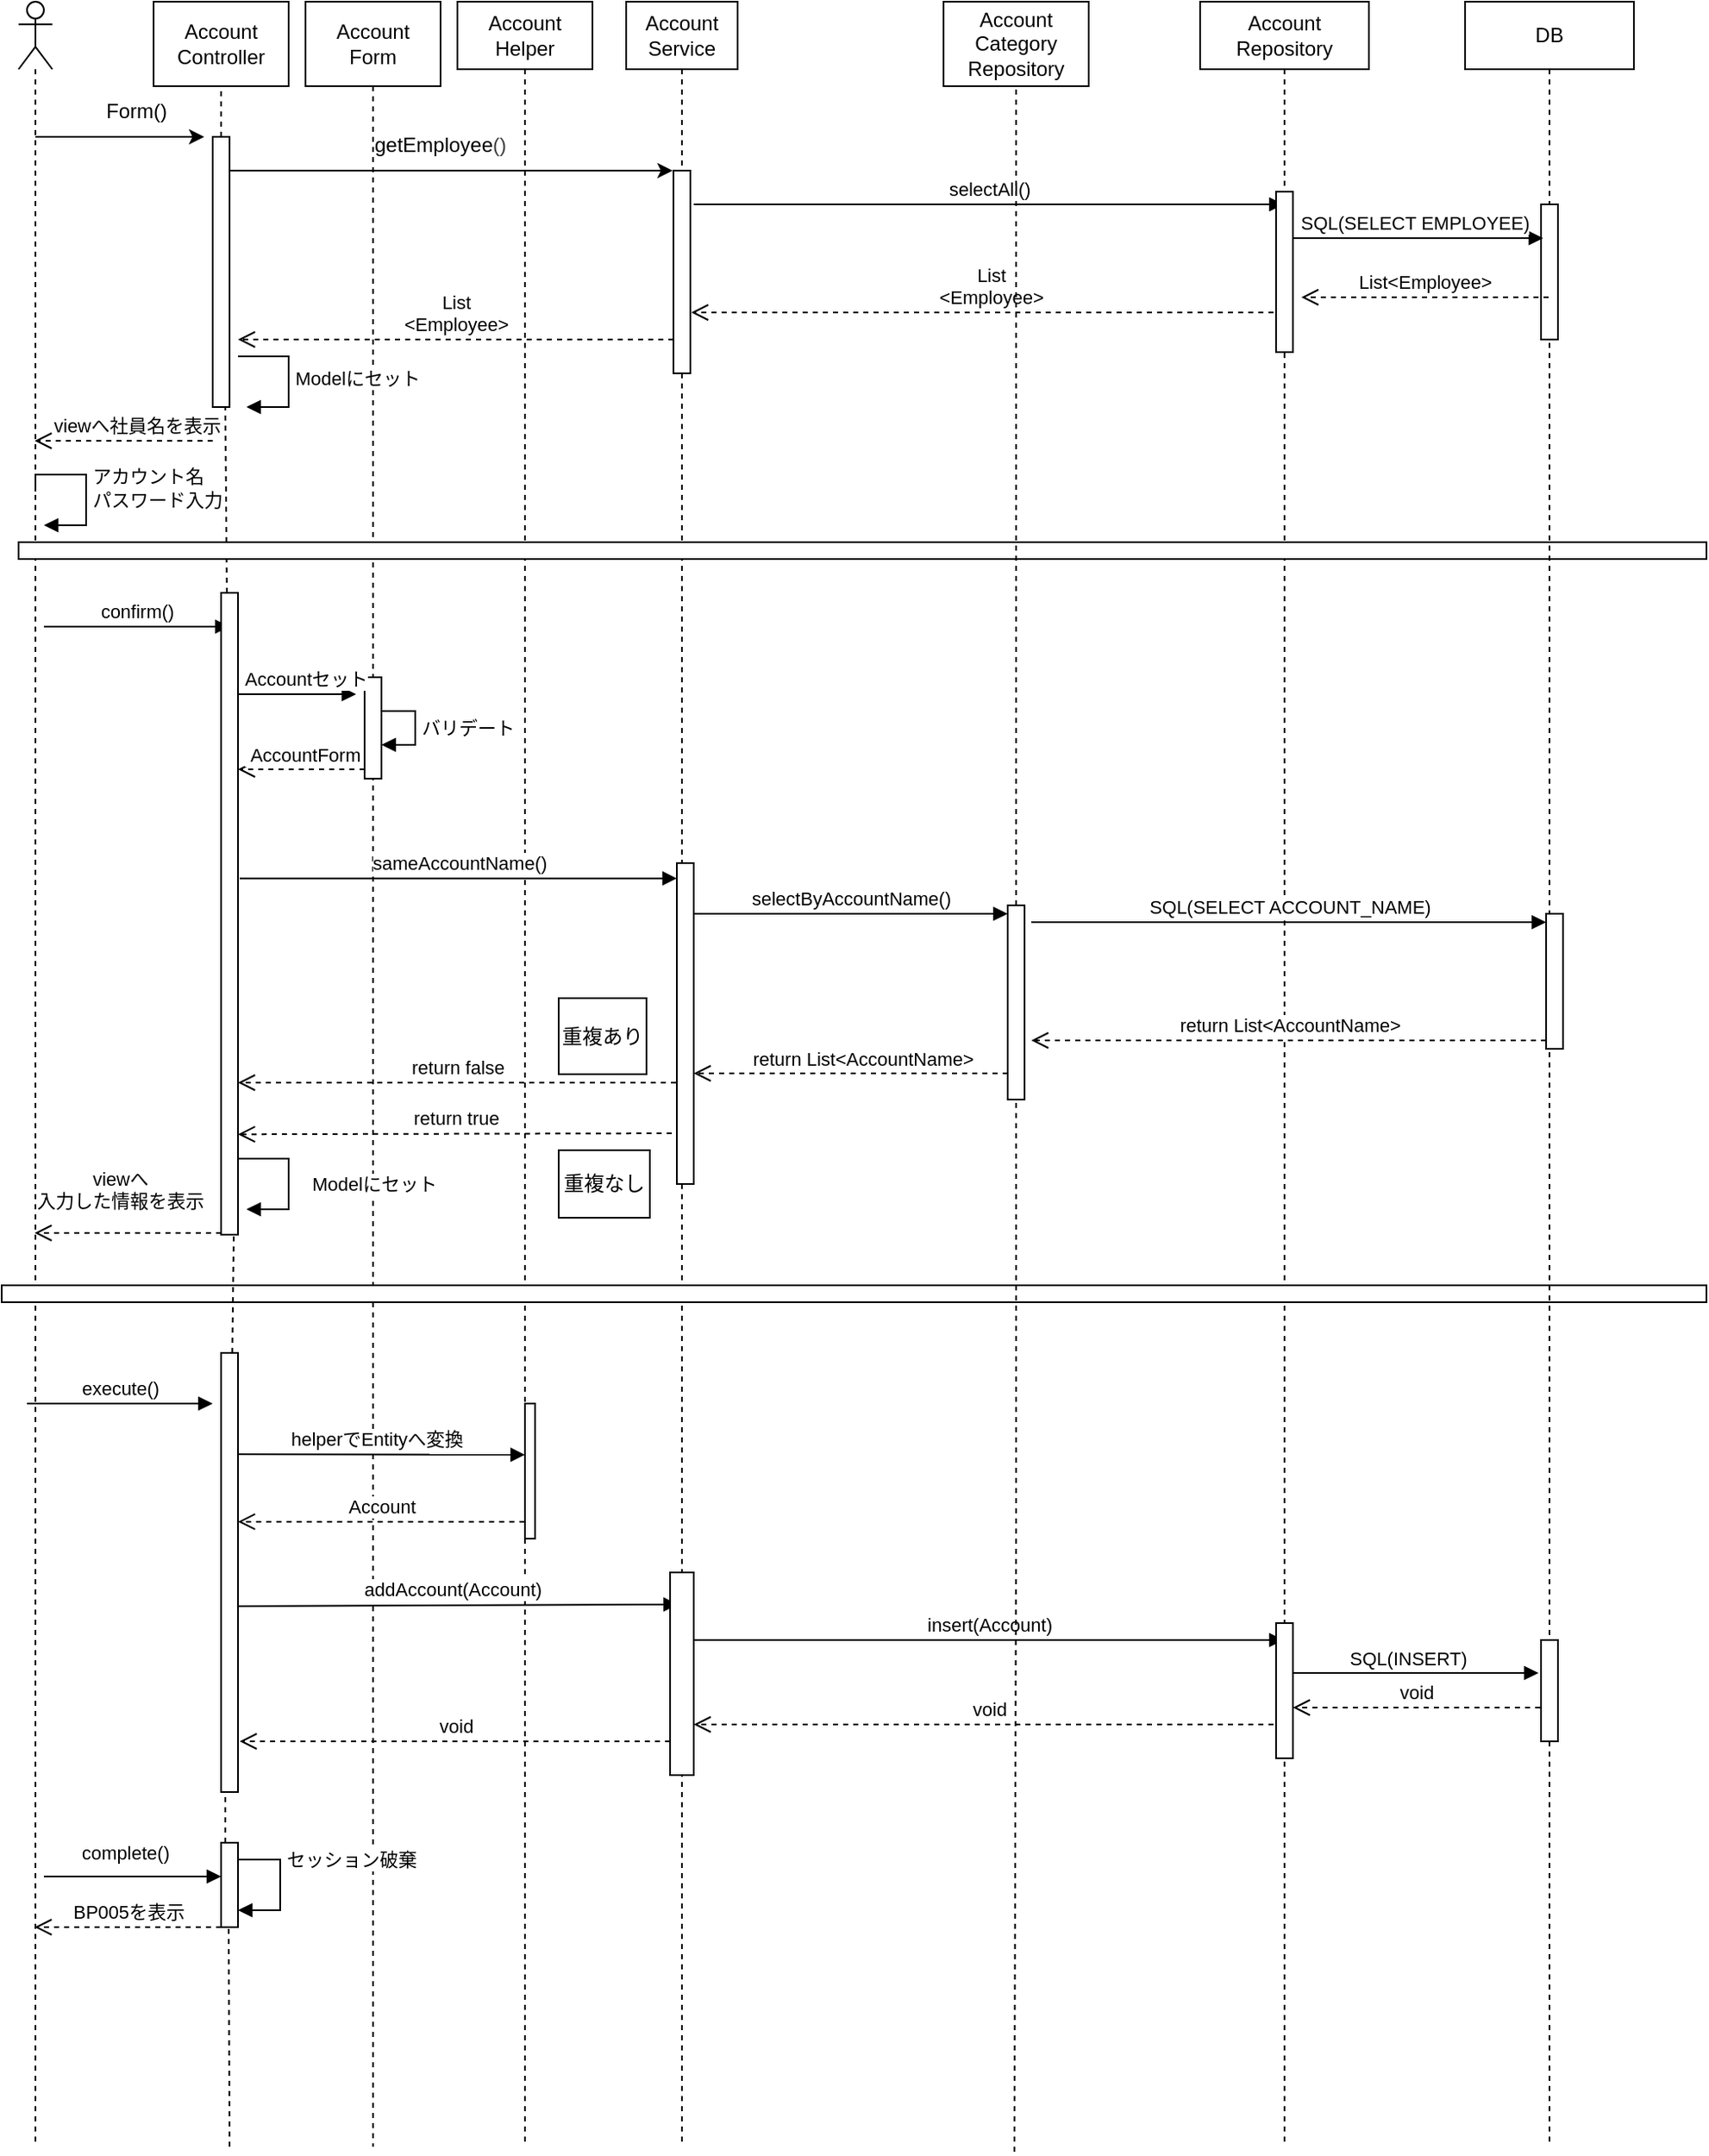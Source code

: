 <mxfile>
    <diagram id="8Y_KLipHC2Sg12ouKVlJ" name="UC009 シーケンス図">
        <mxGraphModel dx="1822" dy="419" grid="1" gridSize="10" guides="1" tooltips="1" connect="1" arrows="1" fold="1" page="1" pageScale="1" pageWidth="827" pageHeight="1169" math="0" shadow="0">
            <root>
                <mxCell id="0"/>
                <mxCell id="1" parent="0"/>
                <mxCell id="s8Jeu8fIViUJOuyywlp3-1" value="Account&lt;br&gt;&lt;div&gt;Controller&lt;/div&gt;" style="rounded=0;whiteSpace=wrap;html=1;" parent="1" vertex="1">
                    <mxGeometry x="50" y="50" width="80" height="50" as="geometry"/>
                </mxCell>
                <mxCell id="s8Jeu8fIViUJOuyywlp3-4" value="Account&lt;br&gt;&lt;div&gt;Category&lt;/div&gt;&lt;div&gt;Repository&lt;/div&gt;" style="rounded=0;whiteSpace=wrap;html=1;" parent="1" vertex="1">
                    <mxGeometry x="518" y="50" width="86" height="50" as="geometry"/>
                </mxCell>
                <mxCell id="s8Jeu8fIViUJOuyywlp3-12" value="" style="endArrow=classic;html=1;rounded=0;" parent="1" source="s8Jeu8fIViUJOuyywlp3-32" edge="1">
                    <mxGeometry width="50" height="50" relative="1" as="geometry">
                        <mxPoint x="-10" y="130" as="sourcePoint"/>
                        <mxPoint x="80" y="130" as="targetPoint"/>
                    </mxGeometry>
                </mxCell>
                <mxCell id="s8Jeu8fIViUJOuyywlp3-13" value="" style="rounded=0;whiteSpace=wrap;html=1;" parent="1" vertex="1">
                    <mxGeometry x="85" y="130" width="10" height="160" as="geometry"/>
                </mxCell>
                <mxCell id="s8Jeu8fIViUJOuyywlp3-15" value="" style="endArrow=none;dashed=1;html=1;rounded=0;exitX=0.5;exitY=0;exitDx=0;exitDy=0;" parent="1" source="s8Jeu8fIViUJOuyywlp3-13" edge="1">
                    <mxGeometry width="50" height="50" relative="1" as="geometry">
                        <mxPoint x="90" y="210" as="sourcePoint"/>
                        <mxPoint x="90" y="100" as="targetPoint"/>
                    </mxGeometry>
                </mxCell>
                <mxCell id="s8Jeu8fIViUJOuyywlp3-16" value="" style="endArrow=none;dashed=1;html=1;rounded=0;entryX=0.75;entryY=1;entryDx=0;entryDy=0;" parent="1" source="s8Jeu8fIViUJOuyywlp3-80" target="s8Jeu8fIViUJOuyywlp3-13" edge="1">
                    <mxGeometry width="50" height="50" relative="1" as="geometry">
                        <mxPoint x="93" y="960" as="sourcePoint"/>
                        <mxPoint x="130" y="240" as="targetPoint"/>
                    </mxGeometry>
                </mxCell>
                <mxCell id="s8Jeu8fIViUJOuyywlp3-18" value="Form()" style="text;html=1;align=center;verticalAlign=middle;whiteSpace=wrap;rounded=0;" parent="1" vertex="1">
                    <mxGeometry x="10" y="100" width="60" height="30" as="geometry"/>
                </mxCell>
                <mxCell id="s8Jeu8fIViUJOuyywlp3-19" value="" style="endArrow=classic;html=1;rounded=0;" parent="1" edge="1">
                    <mxGeometry width="50" height="50" relative="1" as="geometry">
                        <mxPoint x="95" y="150" as="sourcePoint"/>
                        <mxPoint x="357.5" y="150" as="targetPoint"/>
                    </mxGeometry>
                </mxCell>
                <mxCell id="s8Jeu8fIViUJOuyywlp3-23" value="getEmployee&lt;span style=&quot;color: rgb(63, 63, 63); background-color: transparent;&quot;&gt;()&lt;/span&gt;" style="text;html=1;align=center;verticalAlign=middle;whiteSpace=wrap;rounded=0;" parent="1" vertex="1">
                    <mxGeometry x="190" y="120" width="60" height="30" as="geometry"/>
                </mxCell>
                <mxCell id="s8Jeu8fIViUJOuyywlp3-31" value="selectAll()" style="html=1;verticalAlign=bottom;endArrow=block;curved=0;rounded=0;" parent="1" edge="1" target="s8Jeu8fIViUJOuyywlp3-36">
                    <mxGeometry width="80" relative="1" as="geometry">
                        <mxPoint x="370" y="170" as="sourcePoint"/>
                        <mxPoint x="550" y="170" as="targetPoint"/>
                    </mxGeometry>
                </mxCell>
                <mxCell id="s8Jeu8fIViUJOuyywlp3-32" value="" style="shape=umlLifeline;perimeter=lifelinePerimeter;whiteSpace=wrap;html=1;container=1;dropTarget=0;collapsible=0;recursiveResize=0;outlineConnect=0;portConstraint=eastwest;newEdgeStyle={&quot;curved&quot;:0,&quot;rounded&quot;:0};participant=umlActor;" parent="1" vertex="1">
                    <mxGeometry x="-30" y="50" width="20" height="1270" as="geometry"/>
                </mxCell>
                <mxCell id="s8Jeu8fIViUJOuyywlp3-33" value="Account&lt;br&gt;&lt;div&gt;Form&lt;/div&gt;" style="shape=umlLifeline;perimeter=lifelinePerimeter;whiteSpace=wrap;html=1;container=1;dropTarget=0;collapsible=0;recursiveResize=0;outlineConnect=0;portConstraint=eastwest;newEdgeStyle={&quot;curved&quot;:0,&quot;rounded&quot;:0};size=50;" parent="1" vertex="1">
                    <mxGeometry x="140" y="50" width="80" height="1270" as="geometry"/>
                </mxCell>
                <mxCell id="s8Jeu8fIViUJOuyywlp3-83" value="" style="html=1;points=[[0,0,0,0,5],[0,1,0,0,-5],[1,0,0,0,5],[1,1,0,0,-5]];perimeter=orthogonalPerimeter;outlineConnect=0;targetShapes=umlLifeline;portConstraint=eastwest;newEdgeStyle={&quot;curved&quot;:0,&quot;rounded&quot;:0};" parent="s8Jeu8fIViUJOuyywlp3-33" vertex="1">
                    <mxGeometry x="35" y="400" width="10" height="60" as="geometry"/>
                </mxCell>
                <mxCell id="s8Jeu8fIViUJOuyywlp3-84" value="バリデート" style="html=1;align=left;spacingLeft=2;endArrow=block;rounded=0;edgeStyle=orthogonalEdgeStyle;curved=0;rounded=0;" parent="s8Jeu8fIViUJOuyywlp3-33" source="s8Jeu8fIViUJOuyywlp3-83" target="s8Jeu8fIViUJOuyywlp3-83" edge="1">
                    <mxGeometry relative="1" as="geometry">
                        <mxPoint x="35" y="380" as="sourcePoint"/>
                        <Array as="points"/>
                    </mxGeometry>
                </mxCell>
                <mxCell id="s8Jeu8fIViUJOuyywlp3-34" value="Account&lt;div&gt;Helper&lt;/div&gt;" style="shape=umlLifeline;perimeter=lifelinePerimeter;whiteSpace=wrap;html=1;container=1;dropTarget=0;collapsible=0;recursiveResize=0;outlineConnect=0;portConstraint=eastwest;newEdgeStyle={&quot;curved&quot;:0,&quot;rounded&quot;:0};" parent="1" vertex="1">
                    <mxGeometry x="230" y="50" width="80" height="1270" as="geometry"/>
                </mxCell>
                <mxCell id="s8Jeu8fIViUJOuyywlp3-35" value="Account&lt;br&gt;&lt;div&gt;Service&lt;/div&gt;" style="shape=umlLifeline;perimeter=lifelinePerimeter;whiteSpace=wrap;html=1;container=1;dropTarget=0;collapsible=0;recursiveResize=0;outlineConnect=0;portConstraint=eastwest;newEdgeStyle={&quot;curved&quot;:0,&quot;rounded&quot;:0};" parent="1" vertex="1">
                    <mxGeometry x="330" y="50" width="66" height="1270" as="geometry"/>
                </mxCell>
                <mxCell id="s8Jeu8fIViUJOuyywlp3-37" value="" style="html=1;points=[[0,0,0,0,5],[0,1,0,0,-5],[1,0,0,0,5],[1,1,0,0,-5]];perimeter=orthogonalPerimeter;outlineConnect=0;targetShapes=umlLifeline;portConstraint=eastwest;newEdgeStyle={&quot;curved&quot;:0,&quot;rounded&quot;:0};" parent="s8Jeu8fIViUJOuyywlp3-35" vertex="1">
                    <mxGeometry x="28" y="100" width="10" height="120" as="geometry"/>
                </mxCell>
                <mxCell id="ohODwQGD-HHK7KQ1DOJq-2" value="" style="html=1;points=[[0,0,0,0,5],[0,1,0,0,-5],[1,0,0,0,5],[1,1,0,0,-5]];perimeter=orthogonalPerimeter;outlineConnect=0;targetShapes=umlLifeline;portConstraint=eastwest;newEdgeStyle={&quot;curved&quot;:0,&quot;rounded&quot;:0};" parent="s8Jeu8fIViUJOuyywlp3-35" vertex="1">
                    <mxGeometry x="30" y="510" width="10" height="190" as="geometry"/>
                </mxCell>
                <mxCell id="s8Jeu8fIViUJOuyywlp3-36" value="Account&lt;br&gt;&lt;div&gt;Repository&lt;/div&gt;" style="shape=umlLifeline;perimeter=lifelinePerimeter;whiteSpace=wrap;html=1;container=1;dropTarget=0;collapsible=0;recursiveResize=0;outlineConnect=0;portConstraint=eastwest;newEdgeStyle={&quot;curved&quot;:0,&quot;rounded&quot;:0};" parent="1" vertex="1">
                    <mxGeometry x="670" y="50" width="100" height="1270" as="geometry"/>
                </mxCell>
                <mxCell id="s8Jeu8fIViUJOuyywlp3-39" value="confirm()" style="html=1;verticalAlign=bottom;endArrow=block;curved=0;rounded=0;" parent="1" edge="1">
                    <mxGeometry relative="1" as="geometry">
                        <mxPoint x="-15" y="420" as="sourcePoint"/>
                        <mxPoint x="95" y="420" as="targetPoint"/>
                    </mxGeometry>
                </mxCell>
                <mxCell id="s8Jeu8fIViUJOuyywlp3-43" value="Accountセット" style="html=1;verticalAlign=bottom;endArrow=block;curved=0;rounded=0;entryX=0;entryY=0;entryDx=0;entryDy=5;" parent="1" edge="1">
                    <mxGeometry x="0.2" relative="1" as="geometry">
                        <mxPoint x="95" y="460" as="sourcePoint"/>
                        <mxPoint x="170" y="460" as="targetPoint"/>
                        <mxPoint as="offset"/>
                    </mxGeometry>
                </mxCell>
                <mxCell id="s8Jeu8fIViUJOuyywlp3-49" value="Account" style="html=1;verticalAlign=bottom;endArrow=open;dashed=1;endSize=8;curved=0;rounded=0;entryX=1;entryY=0.346;entryDx=0;entryDy=0;entryPerimeter=0;" parent="1" edge="1">
                    <mxGeometry x="0.003" relative="1" as="geometry">
                        <mxPoint x="100" y="949.96" as="targetPoint"/>
                        <mxPoint x="269.75" y="950" as="sourcePoint"/>
                        <mxPoint as="offset"/>
                    </mxGeometry>
                </mxCell>
                <mxCell id="s8Jeu8fIViUJOuyywlp3-51" value="addAccount(Account)" style="html=1;verticalAlign=bottom;endArrow=block;curved=0;rounded=0;entryX=0.333;entryY=0.158;entryDx=0;entryDy=0;entryPerimeter=0;" parent="1" target="s8Jeu8fIViUJOuyywlp3-89" edge="1">
                    <mxGeometry x="-0.002" width="80" relative="1" as="geometry">
                        <mxPoint x="95" y="1000" as="sourcePoint"/>
                        <mxPoint x="350" y="1000" as="targetPoint"/>
                        <mxPoint as="offset"/>
                    </mxGeometry>
                </mxCell>
                <mxCell id="s8Jeu8fIViUJOuyywlp3-52" value="insert(Account)" style="html=1;verticalAlign=bottom;endArrow=block;curved=0;rounded=0;" parent="1" target="s8Jeu8fIViUJOuyywlp3-36" edge="1">
                    <mxGeometry width="80" relative="1" as="geometry">
                        <mxPoint x="370" y="1020" as="sourcePoint"/>
                        <mxPoint x="679.5" y="1020" as="targetPoint"/>
                    </mxGeometry>
                </mxCell>
                <mxCell id="s8Jeu8fIViUJOuyywlp3-54" value="complete()" style="html=1;verticalAlign=bottom;endArrow=block;curved=0;rounded=0;" parent="1" edge="1">
                    <mxGeometry x="-0.091" y="5" relative="1" as="geometry">
                        <mxPoint x="-15" y="1160" as="sourcePoint"/>
                        <mxPoint x="90" y="1160" as="targetPoint"/>
                        <mxPoint as="offset"/>
                    </mxGeometry>
                </mxCell>
                <mxCell id="s8Jeu8fIViUJOuyywlp3-56" value="List&lt;div&gt;&amp;lt;Employee&amp;gt;&lt;/div&gt;" style="html=1;verticalAlign=bottom;endArrow=open;dashed=1;endSize=8;curved=0;rounded=0;" parent="1" edge="1" source="s8Jeu8fIViUJOuyywlp3-36">
                    <mxGeometry x="-0.011" relative="1" as="geometry">
                        <mxPoint x="550" y="234" as="sourcePoint"/>
                        <mxPoint x="368.5" y="234" as="targetPoint"/>
                        <mxPoint as="offset"/>
                    </mxGeometry>
                </mxCell>
                <mxCell id="s8Jeu8fIViUJOuyywlp3-57" value="List&lt;div&gt;&amp;lt;Employee&amp;gt;&lt;/div&gt;" style="html=1;verticalAlign=bottom;endArrow=open;dashed=1;endSize=8;curved=0;rounded=0;" parent="1" source="s8Jeu8fIViUJOuyywlp3-37" edge="1">
                    <mxGeometry relative="1" as="geometry">
                        <mxPoint x="350" y="220" as="sourcePoint"/>
                        <mxPoint x="100" y="250" as="targetPoint"/>
                    </mxGeometry>
                </mxCell>
                <mxCell id="s8Jeu8fIViUJOuyywlp3-44" value="&amp;nbsp;AccountForm" style="html=1;verticalAlign=bottom;endArrow=open;dashed=1;endSize=8;curved=0;rounded=0;exitX=0;exitY=1;exitDx=0;exitDy=-5;" parent="1" edge="1">
                    <mxGeometry relative="1" as="geometry">
                        <mxPoint x="100" y="504.5" as="targetPoint"/>
                        <mxPoint x="175" y="504.5" as="sourcePoint"/>
                    </mxGeometry>
                </mxCell>
                <mxCell id="s8Jeu8fIViUJOuyywlp3-60" value="void" style="html=1;verticalAlign=bottom;endArrow=open;dashed=1;endSize=8;curved=0;rounded=0;" parent="1" source="s8Jeu8fIViUJOuyywlp3-36" edge="1">
                    <mxGeometry relative="1" as="geometry">
                        <mxPoint x="671.5" y="1070" as="sourcePoint"/>
                        <mxPoint x="370" y="1070" as="targetPoint"/>
                    </mxGeometry>
                </mxCell>
                <mxCell id="s8Jeu8fIViUJOuyywlp3-61" value="void" style="html=1;verticalAlign=bottom;endArrow=open;dashed=1;endSize=8;curved=0;rounded=0;" parent="1" edge="1">
                    <mxGeometry relative="1" as="geometry">
                        <mxPoint x="356" y="1080" as="sourcePoint"/>
                        <mxPoint x="101" y="1080" as="targetPoint"/>
                    </mxGeometry>
                </mxCell>
                <mxCell id="s8Jeu8fIViUJOuyywlp3-48" value="helperでEntityへ変換" style="html=1;verticalAlign=bottom;endArrow=block;curved=0;rounded=0;entryX=0;entryY=0.379;entryDx=0;entryDy=0;entryPerimeter=0;" parent="1" target="s8Jeu8fIViUJOuyywlp3-88" edge="1">
                    <mxGeometry relative="1" as="geometry">
                        <mxPoint x="95" y="910" as="sourcePoint"/>
                        <mxPoint x="260" y="910" as="targetPoint"/>
                    </mxGeometry>
                </mxCell>
                <mxCell id="s8Jeu8fIViUJOuyywlp3-62" value="viewへ社員名を表示" style="html=1;verticalAlign=bottom;endArrow=open;dashed=1;endSize=8;curved=0;rounded=0;" parent="1" edge="1">
                    <mxGeometry x="-0.147" relative="1" as="geometry">
                        <mxPoint x="85" y="310" as="sourcePoint"/>
                        <mxPoint x="-20.5" y="310" as="targetPoint"/>
                        <mxPoint as="offset"/>
                        <Array as="points"/>
                    </mxGeometry>
                </mxCell>
                <mxCell id="s8Jeu8fIViUJOuyywlp3-63" value="viewへ&lt;div&gt;入力した情報を表示&lt;/div&gt;" style="html=1;verticalAlign=bottom;endArrow=open;dashed=1;endSize=8;curved=0;rounded=0;" parent="1" edge="1">
                    <mxGeometry x="0.086" y="-10" relative="1" as="geometry">
                        <mxPoint x="90" y="779" as="sourcePoint"/>
                        <mxPoint x="-20.5" y="779" as="targetPoint"/>
                        <Array as="points">
                            <mxPoint x="50" y="779"/>
                            <mxPoint x="40" y="779"/>
                        </Array>
                        <mxPoint as="offset"/>
                    </mxGeometry>
                </mxCell>
                <mxCell id="s8Jeu8fIViUJOuyywlp3-64" value="BP005を表示" style="html=1;verticalAlign=bottom;endArrow=open;dashed=1;endSize=8;curved=0;rounded=0;" parent="1" edge="1">
                    <mxGeometry relative="1" as="geometry">
                        <mxPoint x="90" y="1190" as="sourcePoint"/>
                        <mxPoint x="-20.5" y="1190" as="targetPoint"/>
                        <mxPoint as="offset"/>
                    </mxGeometry>
                </mxCell>
                <mxCell id="s8Jeu8fIViUJOuyywlp3-65" value="" style="rounded=0;whiteSpace=wrap;html=1;" parent="1" vertex="1">
                    <mxGeometry x="-30" y="370" width="1000" height="10" as="geometry"/>
                </mxCell>
                <mxCell id="s8Jeu8fIViUJOuyywlp3-66" value="" style="rounded=0;whiteSpace=wrap;html=1;" parent="1" vertex="1">
                    <mxGeometry x="-40" y="810" width="1010" height="10" as="geometry"/>
                </mxCell>
                <mxCell id="s8Jeu8fIViUJOuyywlp3-67" value="execute()" style="html=1;verticalAlign=bottom;endArrow=block;curved=0;rounded=0;" parent="1" edge="1">
                    <mxGeometry width="80" relative="1" as="geometry">
                        <mxPoint x="-25" y="880" as="sourcePoint"/>
                        <mxPoint x="85" y="880" as="targetPoint"/>
                    </mxGeometry>
                </mxCell>
                <mxCell id="s8Jeu8fIViUJOuyywlp3-68" value="DB" style="shape=umlLifeline;perimeter=lifelinePerimeter;whiteSpace=wrap;html=1;container=1;dropTarget=0;collapsible=0;recursiveResize=0;outlineConnect=0;portConstraint=eastwest;newEdgeStyle={&quot;curved&quot;:0,&quot;rounded&quot;:0};" parent="1" vertex="1">
                    <mxGeometry x="827" y="50" width="100" height="1270" as="geometry"/>
                </mxCell>
                <mxCell id="s8Jeu8fIViUJOuyywlp3-69" value="" style="html=1;points=[[0,0,0,0,5],[0,1,0,0,-5],[1,0,0,0,5],[1,1,0,0,-5]];perimeter=orthogonalPerimeter;outlineConnect=0;targetShapes=umlLifeline;portConstraint=eastwest;newEdgeStyle={&quot;curved&quot;:0,&quot;rounded&quot;:0};" parent="s8Jeu8fIViUJOuyywlp3-68" vertex="1">
                    <mxGeometry x="45" y="120" width="10" height="80" as="geometry"/>
                </mxCell>
                <mxCell id="s8Jeu8fIViUJOuyywlp3-98" value="" style="html=1;points=[[0,0,0,0,5],[0,1,0,0,-5],[1,0,0,0,5],[1,1,0,0,-5]];perimeter=orthogonalPerimeter;outlineConnect=0;targetShapes=umlLifeline;portConstraint=eastwest;newEdgeStyle={&quot;curved&quot;:0,&quot;rounded&quot;:0};" parent="s8Jeu8fIViUJOuyywlp3-68" vertex="1">
                    <mxGeometry x="45" y="970" width="10" height="60" as="geometry"/>
                </mxCell>
                <mxCell id="__CR3NvaxdOB2-iodrJ0-1" value="" style="html=1;points=[[0,0,0,0,5],[0,1,0,0,-5],[1,0,0,0,5],[1,1,0,0,-5]];perimeter=orthogonalPerimeter;outlineConnect=0;targetShapes=umlLifeline;portConstraint=eastwest;newEdgeStyle={&quot;curved&quot;:0,&quot;rounded&quot;:0};" parent="s8Jeu8fIViUJOuyywlp3-68" vertex="1">
                    <mxGeometry x="48" y="540" width="10" height="80" as="geometry"/>
                </mxCell>
                <mxCell id="__CR3NvaxdOB2-iodrJ0-2" value="SQL(SELECT ACCOUNT_NAME)" style="html=1;verticalAlign=bottom;endArrow=block;curved=0;rounded=0;entryX=0;entryY=0;entryDx=0;entryDy=5;" parent="s8Jeu8fIViUJOuyywlp3-68" target="__CR3NvaxdOB2-iodrJ0-1" edge="1">
                    <mxGeometry relative="1" as="geometry">
                        <mxPoint x="-257" y="545" as="sourcePoint"/>
                        <Array as="points">
                            <mxPoint x="-187" y="545"/>
                        </Array>
                    </mxGeometry>
                </mxCell>
                <mxCell id="s8Jeu8fIViUJOuyywlp3-73" value="" style="endArrow=none;dashed=1;html=1;rounded=0;" parent="1" target="s8Jeu8fIViUJOuyywlp3-4" edge="1">
                    <mxGeometry width="50" height="50" relative="1" as="geometry">
                        <mxPoint x="560" y="1323" as="sourcePoint"/>
                        <mxPoint x="561" y="255" as="targetPoint"/>
                        <Array as="points">
                            <mxPoint x="561" y="950"/>
                        </Array>
                    </mxGeometry>
                </mxCell>
                <mxCell id="s8Jeu8fIViUJOuyywlp3-71" value="List&amp;lt;Employee&amp;gt;" style="html=1;verticalAlign=bottom;endArrow=open;dashed=1;endSize=8;curved=0;rounded=0;" parent="1" source="s8Jeu8fIViUJOuyywlp3-68" edge="1">
                    <mxGeometry relative="1" as="geometry">
                        <mxPoint x="730" y="225" as="targetPoint"/>
                    </mxGeometry>
                </mxCell>
                <mxCell id="s8Jeu8fIViUJOuyywlp3-77" value="Modelにセット" style="html=1;align=left;spacingLeft=2;endArrow=block;rounded=0;edgeStyle=orthogonalEdgeStyle;curved=0;rounded=0;" parent="1" edge="1">
                    <mxGeometry relative="1" as="geometry">
                        <mxPoint x="100" y="260" as="sourcePoint"/>
                        <Array as="points">
                            <mxPoint x="130" y="290"/>
                        </Array>
                        <mxPoint x="105" y="290" as="targetPoint"/>
                    </mxGeometry>
                </mxCell>
                <mxCell id="s8Jeu8fIViUJOuyywlp3-81" value="" style="endArrow=none;dashed=1;html=1;rounded=0;entryX=0.75;entryY=1;entryDx=0;entryDy=0;" parent="1" source="s8Jeu8fIViUJOuyywlp3-86" target="s8Jeu8fIViUJOuyywlp3-80" edge="1">
                    <mxGeometry width="50" height="50" relative="1" as="geometry">
                        <mxPoint x="93" y="960" as="sourcePoint"/>
                        <mxPoint x="93" y="290" as="targetPoint"/>
                    </mxGeometry>
                </mxCell>
                <mxCell id="s8Jeu8fIViUJOuyywlp3-80" value="" style="rounded=0;whiteSpace=wrap;html=1;" parent="1" vertex="1">
                    <mxGeometry x="90" y="400" width="10" height="380" as="geometry"/>
                </mxCell>
                <mxCell id="s8Jeu8fIViUJOuyywlp3-86" value="" style="rounded=0;whiteSpace=wrap;html=1;" parent="1" vertex="1">
                    <mxGeometry x="90" y="850" width="10" height="260" as="geometry"/>
                </mxCell>
                <mxCell id="s8Jeu8fIViUJOuyywlp3-88" value="" style="rounded=0;whiteSpace=wrap;html=1;" parent="1" vertex="1">
                    <mxGeometry x="270" y="880" width="6" height="80" as="geometry"/>
                </mxCell>
                <mxCell id="s8Jeu8fIViUJOuyywlp3-89" value="" style="rounded=0;whiteSpace=wrap;html=1;" parent="1" vertex="1">
                    <mxGeometry x="356" y="980" width="14" height="120" as="geometry"/>
                </mxCell>
                <mxCell id="s8Jeu8fIViUJOuyywlp3-92" value="" style="endArrow=none;dashed=1;html=1;rounded=0;entryX=0.75;entryY=1;entryDx=0;entryDy=0;" parent="1" edge="1">
                    <mxGeometry width="50" height="50" relative="1" as="geometry">
                        <mxPoint x="98" y="1210" as="sourcePoint"/>
                        <mxPoint x="97.5" y="1210" as="targetPoint"/>
                    </mxGeometry>
                </mxCell>
                <mxCell id="s8Jeu8fIViUJOuyywlp3-95" value="" style="html=1;points=[[0,0,0,0,5],[0,1,0,0,-5],[1,0,0,0,5],[1,1,0,0,-5]];perimeter=orthogonalPerimeter;outlineConnect=0;targetShapes=umlLifeline;portConstraint=eastwest;newEdgeStyle={&quot;curved&quot;:0,&quot;rounded&quot;:0};" parent="1" vertex="1">
                    <mxGeometry x="90" y="1140" width="10" height="50" as="geometry"/>
                </mxCell>
                <mxCell id="s8Jeu8fIViUJOuyywlp3-96" value="セッション破棄" style="html=1;align=left;spacingLeft=2;endArrow=block;rounded=0;edgeStyle=orthogonalEdgeStyle;curved=0;rounded=0;" parent="1" edge="1">
                    <mxGeometry relative="1" as="geometry">
                        <mxPoint x="100" y="1180" as="sourcePoint"/>
                        <Array as="points">
                            <mxPoint x="100" y="1150"/>
                            <mxPoint x="125" y="1150"/>
                            <mxPoint x="125" y="1180"/>
                        </Array>
                        <mxPoint x="100" y="1180" as="targetPoint"/>
                    </mxGeometry>
                </mxCell>
                <mxCell id="s8Jeu8fIViUJOuyywlp3-100" value="void" style="html=1;verticalAlign=bottom;endArrow=open;dashed=1;endSize=8;curved=0;rounded=0;" parent="1" edge="1">
                    <mxGeometry relative="1" as="geometry">
                        <mxPoint x="725" y="1060" as="targetPoint"/>
                        <mxPoint x="871.5" y="1060" as="sourcePoint"/>
                        <Array as="points">
                            <mxPoint x="785" y="1060"/>
                        </Array>
                    </mxGeometry>
                </mxCell>
                <mxCell id="s8Jeu8fIViUJOuyywlp3-99" value="SQL(INSERT)" style="html=1;verticalAlign=bottom;endArrow=block;curved=0;rounded=0;entryX=0;entryY=0;entryDx=0;entryDy=5;" parent="1" edge="1">
                    <mxGeometry relative="1" as="geometry">
                        <mxPoint x="715" y="1039.5" as="sourcePoint"/>
                        <mxPoint x="870.5" y="1039.5" as="targetPoint"/>
                    </mxGeometry>
                </mxCell>
                <mxCell id="s8Jeu8fIViUJOuyywlp3-70" value="SQL(SELECT EMPLOYEE)" style="html=1;verticalAlign=bottom;endArrow=block;curved=0;rounded=0;" parent="1" edge="1">
                    <mxGeometry relative="1" as="geometry">
                        <mxPoint x="720" y="190" as="sourcePoint"/>
                        <mxPoint x="873.25" y="190" as="targetPoint"/>
                    </mxGeometry>
                </mxCell>
                <mxCell id="ohODwQGD-HHK7KQ1DOJq-1" value="" style="endArrow=none;dashed=1;html=1;rounded=0;entryX=0.25;entryY=1;entryDx=0;entryDy=0;" parent="1" source="s8Jeu8fIViUJOuyywlp3-95" target="s8Jeu8fIViUJOuyywlp3-86" edge="1">
                    <mxGeometry width="50" height="50" relative="1" as="geometry">
                        <mxPoint x="120" y="1140" as="sourcePoint"/>
                        <mxPoint x="170" y="1090" as="targetPoint"/>
                    </mxGeometry>
                </mxCell>
                <mxCell id="FzJ_NfWv-Ki3ExYaJ5tW-1" value="" style="html=1;points=[[0,0,0,0,5],[0,1,0,0,-5],[1,0,0,0,5],[1,1,0,0,-5]];perimeter=orthogonalPerimeter;outlineConnect=0;targetShapes=umlLifeline;portConstraint=eastwest;newEdgeStyle={&quot;curved&quot;:0,&quot;rounded&quot;:0};" parent="1" vertex="1">
                    <mxGeometry x="556" y="585" width="10" height="115" as="geometry"/>
                </mxCell>
                <mxCell id="FzJ_NfWv-Ki3ExYaJ5tW-2" value="selectByAccountName&lt;span style=&quot;background-color: light-dark(#ffffff, var(--ge-dark-color, #121212)); color: light-dark(rgb(0, 0, 0), rgb(255, 255, 255));&quot;&gt;()&lt;/span&gt;" style="html=1;verticalAlign=bottom;endArrow=block;curved=0;rounded=0;entryX=0;entryY=0;entryDx=0;entryDy=5;" parent="1" source="ohODwQGD-HHK7KQ1DOJq-2" target="FzJ_NfWv-Ki3ExYaJ5tW-1" edge="1">
                    <mxGeometry relative="1" as="geometry">
                        <mxPoint x="448" y="595" as="sourcePoint"/>
                    </mxGeometry>
                </mxCell>
                <mxCell id="FzJ_NfWv-Ki3ExYaJ5tW-3" value="return List&amp;lt;AccountName&amp;gt;" style="html=1;verticalAlign=bottom;endArrow=open;dashed=1;endSize=8;curved=0;rounded=0;exitX=0;exitY=1;exitDx=0;exitDy=-5;" parent="1" edge="1">
                    <mxGeometry x="-0.075" relative="1" as="geometry">
                        <mxPoint x="370" y="684.5" as="targetPoint"/>
                        <mxPoint x="556" y="684.5" as="sourcePoint"/>
                        <mxPoint as="offset"/>
                    </mxGeometry>
                </mxCell>
                <mxCell id="__CR3NvaxdOB2-iodrJ0-3" value="return List&amp;lt;AccountName&amp;gt;" style="html=1;verticalAlign=bottom;endArrow=open;dashed=1;endSize=8;curved=0;rounded=0;exitX=0;exitY=1;exitDx=0;exitDy=-5;" parent="1" source="__CR3NvaxdOB2-iodrJ0-1" edge="1">
                    <mxGeometry relative="1" as="geometry">
                        <mxPoint x="570" y="665" as="targetPoint"/>
                    </mxGeometry>
                </mxCell>
                <mxCell id="ohODwQGD-HHK7KQ1DOJq-3" value="sameAccountName()" style="html=1;verticalAlign=bottom;endArrow=block;curved=0;rounded=0;exitX=1.1;exitY=0.445;exitDx=0;exitDy=0;exitPerimeter=0;" parent="1" source="s8Jeu8fIViUJOuyywlp3-80" target="ohODwQGD-HHK7KQ1DOJq-2" edge="1">
                    <mxGeometry relative="1" as="geometry">
                        <mxPoint x="110" y="575" as="sourcePoint"/>
                    </mxGeometry>
                </mxCell>
                <mxCell id="s8Jeu8fIViUJOuyywlp3-90" value="" style="rounded=0;whiteSpace=wrap;html=1;" parent="1" vertex="1">
                    <mxGeometry x="715" y="1010" width="10" height="80" as="geometry"/>
                </mxCell>
                <mxCell id="__CR3NvaxdOB2-iodrJ0-6" value="return false" style="html=1;verticalAlign=bottom;endArrow=open;dashed=1;endSize=8;curved=0;rounded=0;entryX=1.5;entryY=0.768;entryDx=0;entryDy=0;entryPerimeter=0;" parent="1" edge="1">
                    <mxGeometry relative="1" as="geometry">
                        <mxPoint x="359.5" y="690.0" as="sourcePoint"/>
                        <mxPoint x="100" y="690.0" as="targetPoint"/>
                    </mxGeometry>
                </mxCell>
                <mxCell id="__CR3NvaxdOB2-iodrJ0-7" value="return true" style="html=1;verticalAlign=bottom;endArrow=open;dashed=1;endSize=8;curved=0;rounded=0;entryX=1.3;entryY=0.87;entryDx=0;entryDy=0;entryPerimeter=0;" parent="1" edge="1">
                    <mxGeometry relative="1" as="geometry">
                        <mxPoint x="357" y="720" as="sourcePoint"/>
                        <mxPoint x="100" y="720.6" as="targetPoint"/>
                    </mxGeometry>
                </mxCell>
                <mxCell id="__CR3NvaxdOB2-iodrJ0-8" value="重複あり" style="rounded=0;whiteSpace=wrap;html=1;" parent="1" vertex="1">
                    <mxGeometry x="290" y="640" width="52" height="45" as="geometry"/>
                </mxCell>
                <mxCell id="__CR3NvaxdOB2-iodrJ0-10" value="重複なし" style="rounded=0;whiteSpace=wrap;html=1;" parent="1" vertex="1">
                    <mxGeometry x="290" y="730" width="54" height="40" as="geometry"/>
                </mxCell>
                <mxCell id="s8Jeu8fIViUJOuyywlp3-79" value="アカウント名&lt;div&gt;パスワード入力&lt;/div&gt;" style="html=1;align=left;spacingLeft=2;endArrow=block;rounded=0;edgeStyle=orthogonalEdgeStyle;curved=0;rounded=0;" parent="1" edge="1">
                    <mxGeometry relative="1" as="geometry">
                        <mxPoint x="-20" y="340" as="sourcePoint"/>
                        <Array as="points">
                            <mxPoint x="-20" y="330"/>
                            <mxPoint x="10" y="330"/>
                            <mxPoint x="10" y="360"/>
                        </Array>
                        <mxPoint x="-15" y="360" as="targetPoint"/>
                    </mxGeometry>
                </mxCell>
                <mxCell id="2C_LoJ3Lsyk89EPJyr0k-2" value="" style="endArrow=none;dashed=1;html=1;rounded=0;" parent="1" edge="1">
                    <mxGeometry width="50" height="50" relative="1" as="geometry">
                        <mxPoint x="95" y="1320" as="sourcePoint"/>
                        <mxPoint x="94.5" y="1190" as="targetPoint"/>
                    </mxGeometry>
                </mxCell>
                <mxCell id="G3-p8Tarrt5oqSG48KqV-1" value="Modelにセット" style="html=1;align=left;spacingLeft=2;endArrow=block;rounded=0;edgeStyle=orthogonalEdgeStyle;curved=0;rounded=0;" parent="1" edge="1">
                    <mxGeometry x="0.059" y="10" relative="1" as="geometry">
                        <mxPoint x="100" y="735" as="sourcePoint"/>
                        <Array as="points">
                            <mxPoint x="130" y="765"/>
                        </Array>
                        <mxPoint x="105" y="765" as="targetPoint"/>
                        <mxPoint as="offset"/>
                    </mxGeometry>
                </mxCell>
                <mxCell id="2" value="" style="rounded=0;whiteSpace=wrap;html=1;" vertex="1" parent="1">
                    <mxGeometry x="715" y="162.5" width="10" height="95" as="geometry"/>
                </mxCell>
            </root>
        </mxGraphModel>
    </diagram>
</mxfile>